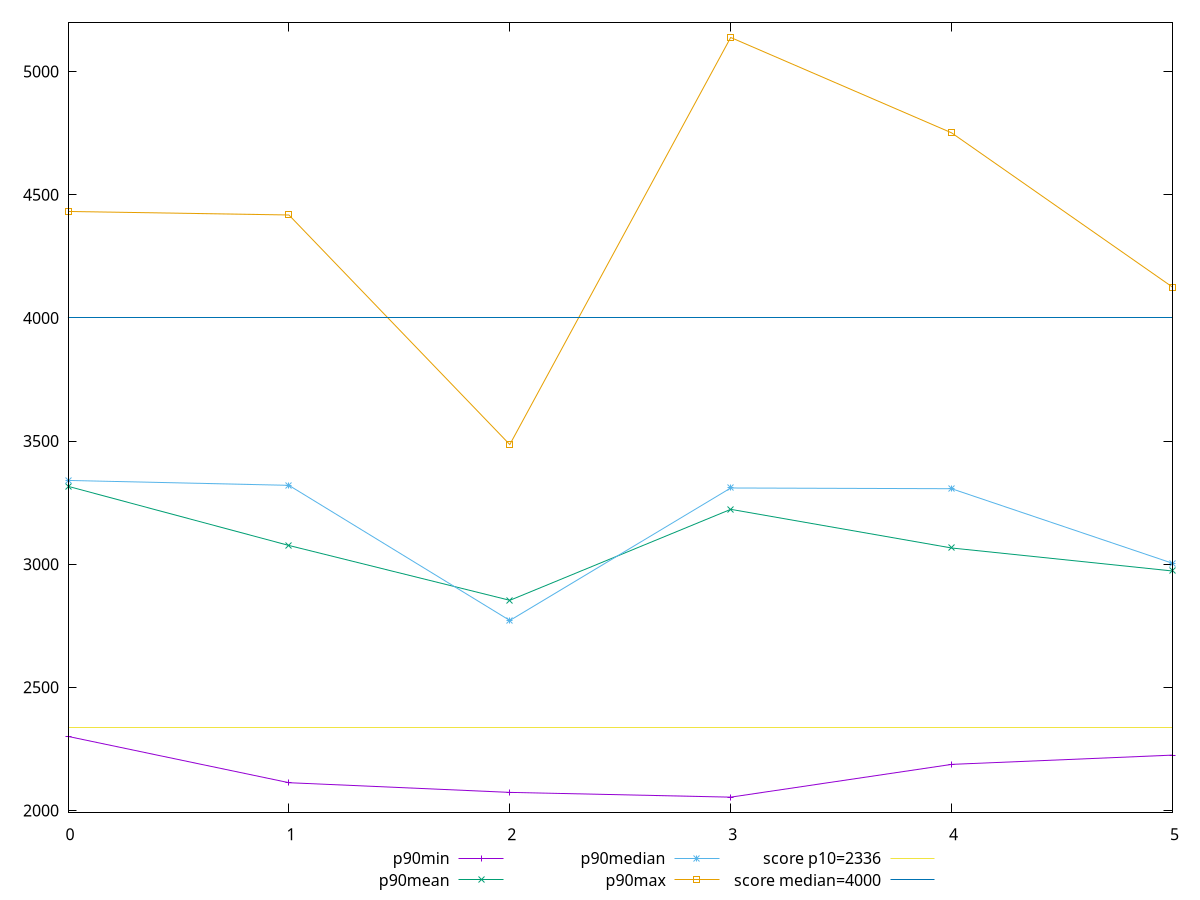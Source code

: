 reset

$p90Min <<EOF
0 2300.474
1 2112.602
2 2073.3050000000003
3 2053.962
4 2187.0145
5 2224.6625
EOF

$p90Mean <<EOF
0 3316.074186813187
1 3075.901857142857
2 2853.2056208791205
3 3222.607137362637
4 3065.6725604395615
5 2972.2419230769224
EOF

$p90Median <<EOF
0 3339.8885
1 3320.0924999999997
2 2771.3005000000003
3 3309.3445
4 3306.3585000000003
5 3003.5629999999996
EOF

$p90Max <<EOF
0 4432.045
1 4417.865
2 3485.5694999999996
3 5138.5650000000005
4 4751.3295
5 4124.911999999999
EOF

set key outside below
set xrange [0:5]
set yrange [1992.26994:5200.257060000001]
set trange [1992.26994:5200.257060000001]
set terminal svg size 640, 560 enhanced background rgb 'white'
set output "reprap/first-contentful-paint/progression/value.svg"

plot $p90Min title "p90min" with linespoints, \
     $p90Mean title "p90mean" with linespoints, \
     $p90Median title "p90median" with linespoints, \
     $p90Max title "p90max" with linespoints, \
     2336 title "score p10=2336", \
     4000 title "score median=4000"

reset
